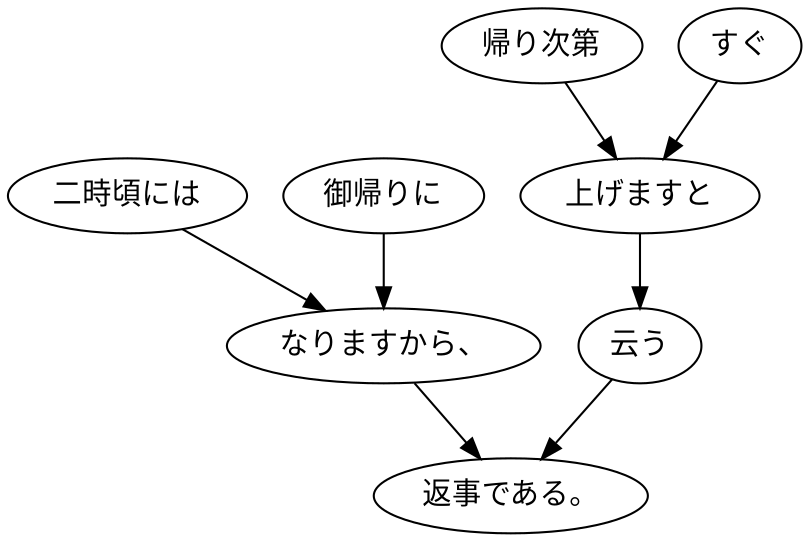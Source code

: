 digraph graph1188 {
	node0 [label="二時頃には"];
	node1 [label="御帰りに"];
	node2 [label="なりますから、"];
	node3 [label="帰り次第"];
	node4 [label="すぐ"];
	node5 [label="上げますと"];
	node6 [label="云う"];
	node7 [label="返事である。"];
	node0 -> node2;
	node1 -> node2;
	node2 -> node7;
	node3 -> node5;
	node4 -> node5;
	node5 -> node6;
	node6 -> node7;
}
